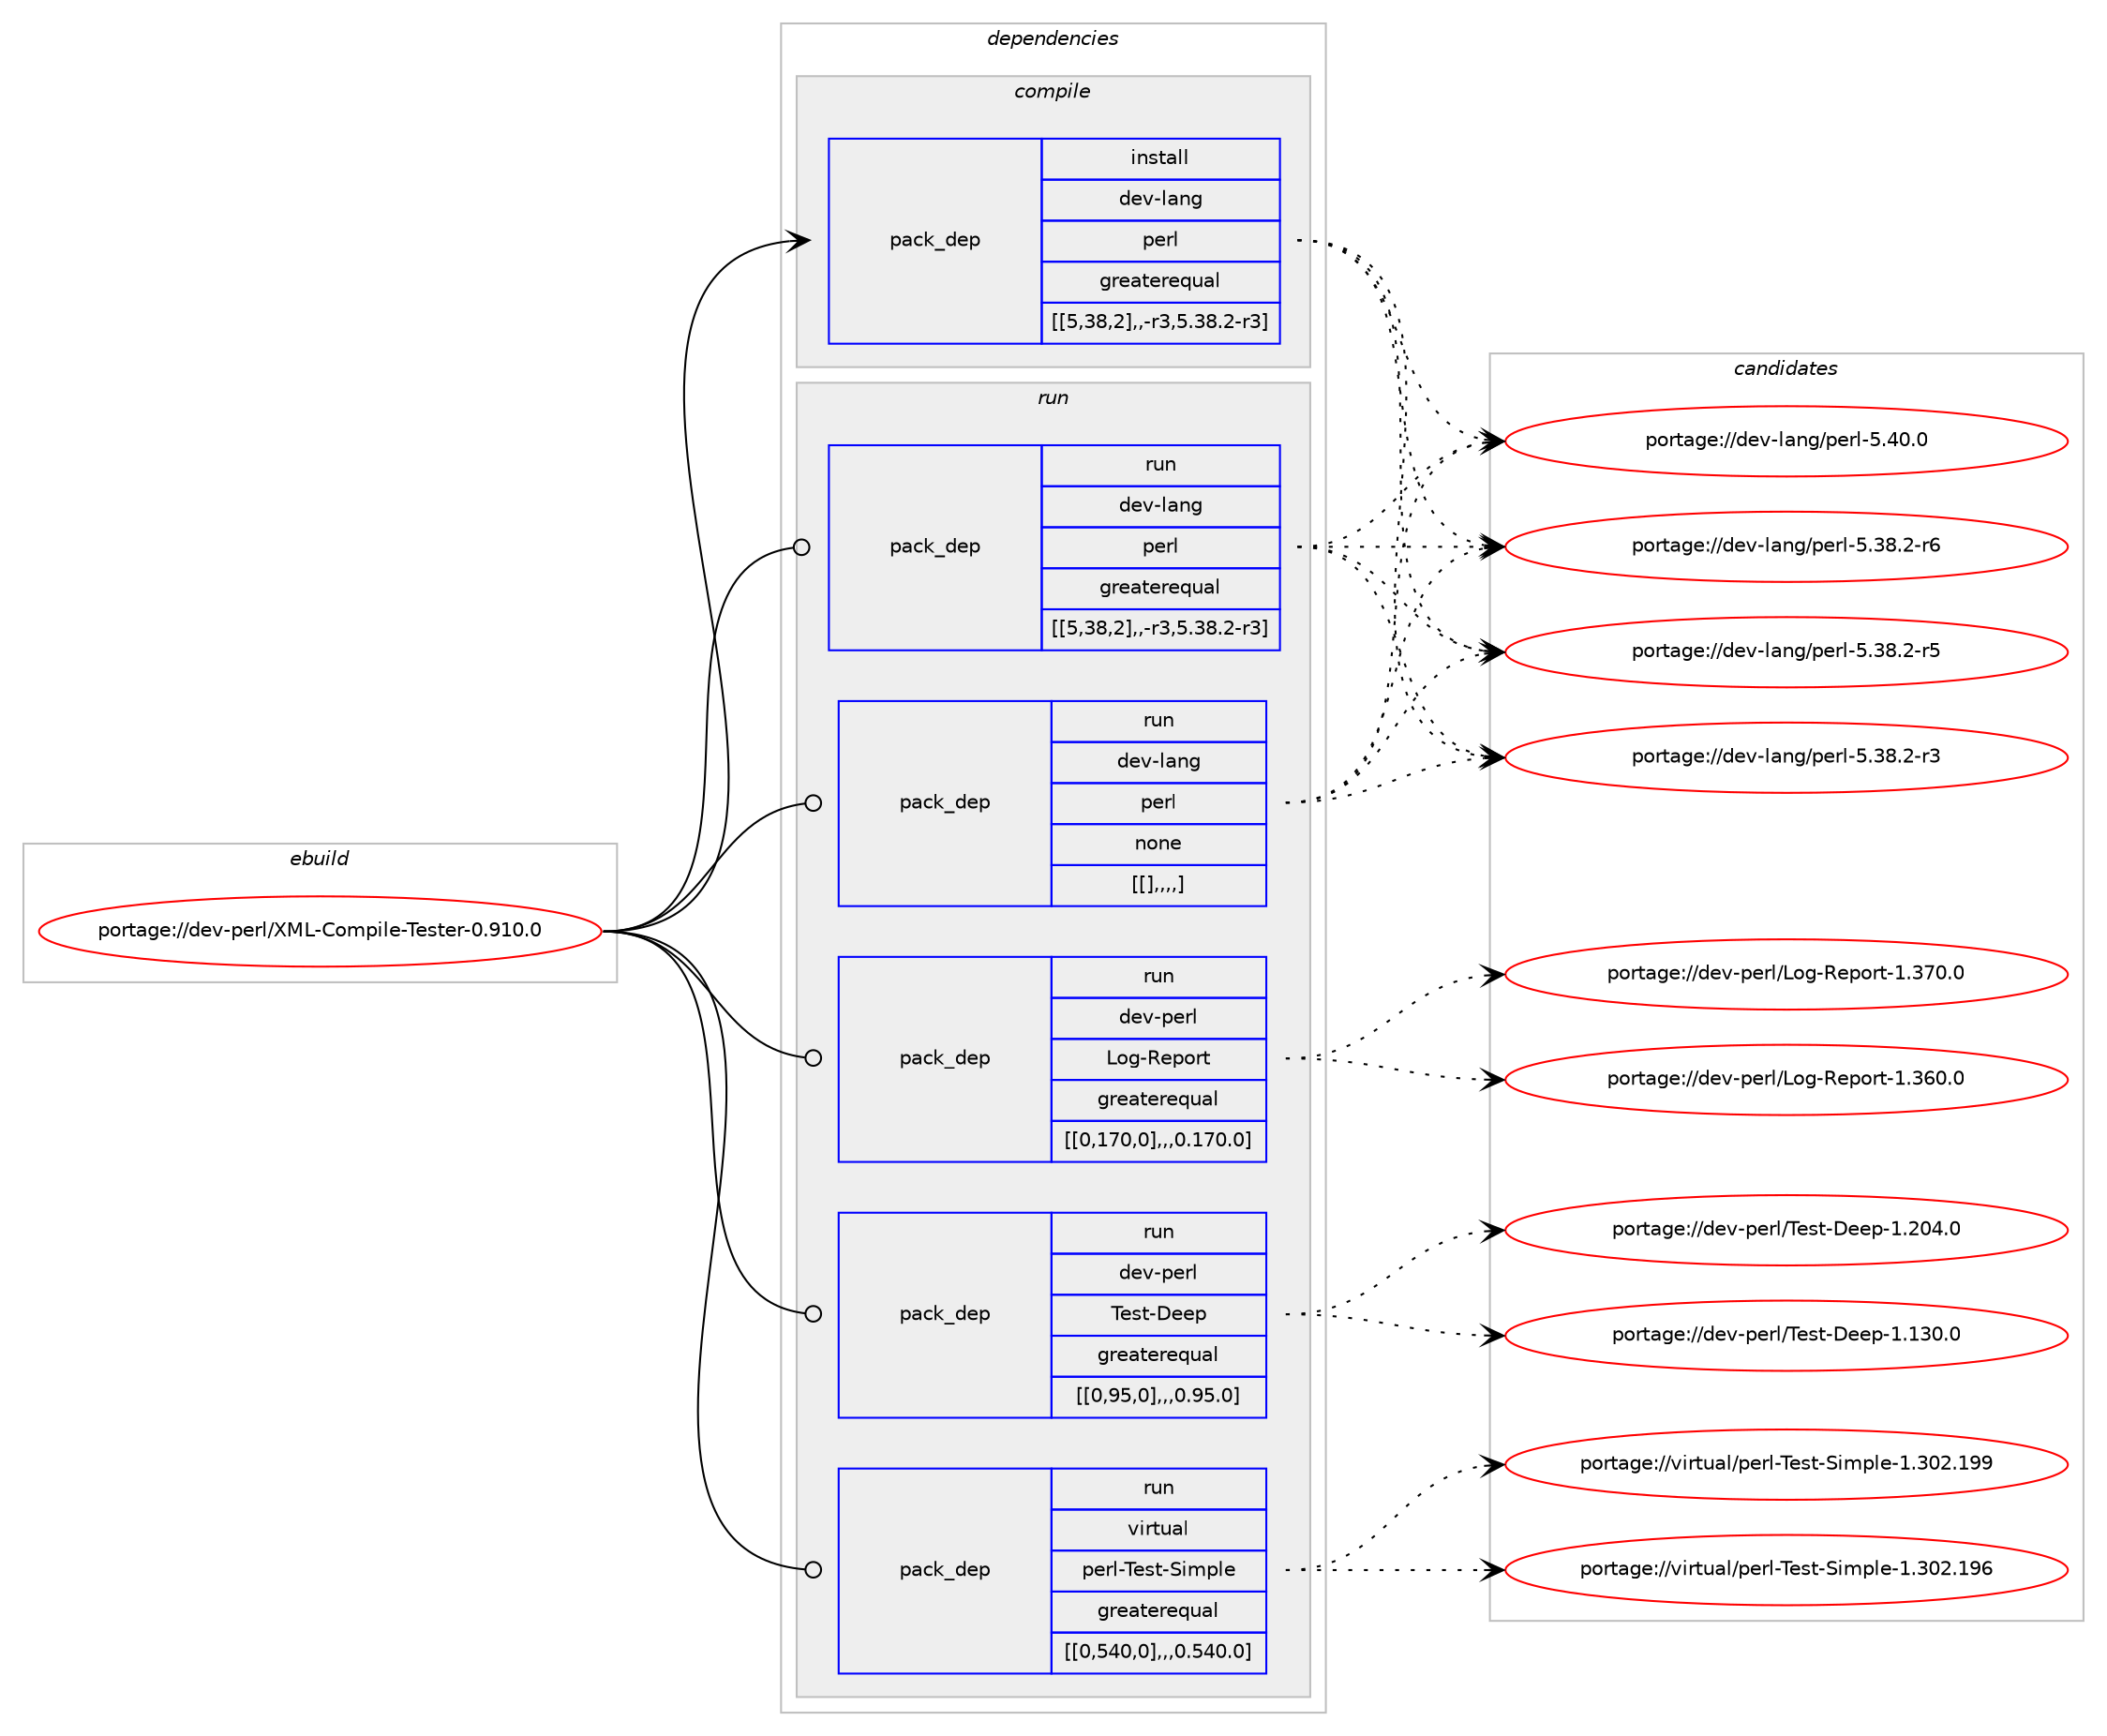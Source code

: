digraph prolog {

# *************
# Graph options
# *************

newrank=true;
concentrate=true;
compound=true;
graph [rankdir=LR,fontname=Helvetica,fontsize=10,ranksep=1.5];#, ranksep=2.5, nodesep=0.2];
edge  [arrowhead=vee];
node  [fontname=Helvetica,fontsize=10];

# **********
# The ebuild
# **********

subgraph cluster_leftcol {
color=gray;
label=<<i>ebuild</i>>;
id [label="portage://dev-perl/XML-Compile-Tester-0.910.0", color=red, width=4, href="../dev-perl/XML-Compile-Tester-0.910.0.svg"];
}

# ****************
# The dependencies
# ****************

subgraph cluster_midcol {
color=gray;
label=<<i>dependencies</i>>;
subgraph cluster_compile {
fillcolor="#eeeeee";
style=filled;
label=<<i>compile</i>>;
subgraph pack107888 {
dependency139677 [label=<<TABLE BORDER="0" CELLBORDER="1" CELLSPACING="0" CELLPADDING="4" WIDTH="220"><TR><TD ROWSPAN="6" CELLPADDING="30">pack_dep</TD></TR><TR><TD WIDTH="110">install</TD></TR><TR><TD>dev-lang</TD></TR><TR><TD>perl</TD></TR><TR><TD>greaterequal</TD></TR><TR><TD>[[5,38,2],,-r3,5.38.2-r3]</TD></TR></TABLE>>, shape=none, color=blue];
}
id:e -> dependency139677:w [weight=20,style="solid",arrowhead="vee"];
}
subgraph cluster_compileandrun {
fillcolor="#eeeeee";
style=filled;
label=<<i>compile and run</i>>;
}
subgraph cluster_run {
fillcolor="#eeeeee";
style=filled;
label=<<i>run</i>>;
subgraph pack107889 {
dependency139678 [label=<<TABLE BORDER="0" CELLBORDER="1" CELLSPACING="0" CELLPADDING="4" WIDTH="220"><TR><TD ROWSPAN="6" CELLPADDING="30">pack_dep</TD></TR><TR><TD WIDTH="110">run</TD></TR><TR><TD>dev-lang</TD></TR><TR><TD>perl</TD></TR><TR><TD>greaterequal</TD></TR><TR><TD>[[5,38,2],,-r3,5.38.2-r3]</TD></TR></TABLE>>, shape=none, color=blue];
}
id:e -> dependency139678:w [weight=20,style="solid",arrowhead="odot"];
subgraph pack107890 {
dependency139679 [label=<<TABLE BORDER="0" CELLBORDER="1" CELLSPACING="0" CELLPADDING="4" WIDTH="220"><TR><TD ROWSPAN="6" CELLPADDING="30">pack_dep</TD></TR><TR><TD WIDTH="110">run</TD></TR><TR><TD>dev-lang</TD></TR><TR><TD>perl</TD></TR><TR><TD>none</TD></TR><TR><TD>[[],,,,]</TD></TR></TABLE>>, shape=none, color=blue];
}
id:e -> dependency139679:w [weight=20,style="solid",arrowhead="odot"];
subgraph pack107891 {
dependency139680 [label=<<TABLE BORDER="0" CELLBORDER="1" CELLSPACING="0" CELLPADDING="4" WIDTH="220"><TR><TD ROWSPAN="6" CELLPADDING="30">pack_dep</TD></TR><TR><TD WIDTH="110">run</TD></TR><TR><TD>dev-perl</TD></TR><TR><TD>Log-Report</TD></TR><TR><TD>greaterequal</TD></TR><TR><TD>[[0,170,0],,,0.170.0]</TD></TR></TABLE>>, shape=none, color=blue];
}
id:e -> dependency139680:w [weight=20,style="solid",arrowhead="odot"];
subgraph pack107892 {
dependency139681 [label=<<TABLE BORDER="0" CELLBORDER="1" CELLSPACING="0" CELLPADDING="4" WIDTH="220"><TR><TD ROWSPAN="6" CELLPADDING="30">pack_dep</TD></TR><TR><TD WIDTH="110">run</TD></TR><TR><TD>dev-perl</TD></TR><TR><TD>Test-Deep</TD></TR><TR><TD>greaterequal</TD></TR><TR><TD>[[0,95,0],,,0.95.0]</TD></TR></TABLE>>, shape=none, color=blue];
}
id:e -> dependency139681:w [weight=20,style="solid",arrowhead="odot"];
subgraph pack107893 {
dependency139682 [label=<<TABLE BORDER="0" CELLBORDER="1" CELLSPACING="0" CELLPADDING="4" WIDTH="220"><TR><TD ROWSPAN="6" CELLPADDING="30">pack_dep</TD></TR><TR><TD WIDTH="110">run</TD></TR><TR><TD>virtual</TD></TR><TR><TD>perl-Test-Simple</TD></TR><TR><TD>greaterequal</TD></TR><TR><TD>[[0,540,0],,,0.540.0]</TD></TR></TABLE>>, shape=none, color=blue];
}
id:e -> dependency139682:w [weight=20,style="solid",arrowhead="odot"];
}
}

# **************
# The candidates
# **************

subgraph cluster_choices {
rank=same;
color=gray;
label=<<i>candidates</i>>;

subgraph choice107888 {
color=black;
nodesep=1;
choice10010111845108971101034711210111410845534652484648 [label="portage://dev-lang/perl-5.40.0", color=red, width=4,href="../dev-lang/perl-5.40.0.svg"];
choice100101118451089711010347112101114108455346515646504511454 [label="portage://dev-lang/perl-5.38.2-r6", color=red, width=4,href="../dev-lang/perl-5.38.2-r6.svg"];
choice100101118451089711010347112101114108455346515646504511453 [label="portage://dev-lang/perl-5.38.2-r5", color=red, width=4,href="../dev-lang/perl-5.38.2-r5.svg"];
choice100101118451089711010347112101114108455346515646504511451 [label="portage://dev-lang/perl-5.38.2-r3", color=red, width=4,href="../dev-lang/perl-5.38.2-r3.svg"];
dependency139677:e -> choice10010111845108971101034711210111410845534652484648:w [style=dotted,weight="100"];
dependency139677:e -> choice100101118451089711010347112101114108455346515646504511454:w [style=dotted,weight="100"];
dependency139677:e -> choice100101118451089711010347112101114108455346515646504511453:w [style=dotted,weight="100"];
dependency139677:e -> choice100101118451089711010347112101114108455346515646504511451:w [style=dotted,weight="100"];
}
subgraph choice107889 {
color=black;
nodesep=1;
choice10010111845108971101034711210111410845534652484648 [label="portage://dev-lang/perl-5.40.0", color=red, width=4,href="../dev-lang/perl-5.40.0.svg"];
choice100101118451089711010347112101114108455346515646504511454 [label="portage://dev-lang/perl-5.38.2-r6", color=red, width=4,href="../dev-lang/perl-5.38.2-r6.svg"];
choice100101118451089711010347112101114108455346515646504511453 [label="portage://dev-lang/perl-5.38.2-r5", color=red, width=4,href="../dev-lang/perl-5.38.2-r5.svg"];
choice100101118451089711010347112101114108455346515646504511451 [label="portage://dev-lang/perl-5.38.2-r3", color=red, width=4,href="../dev-lang/perl-5.38.2-r3.svg"];
dependency139678:e -> choice10010111845108971101034711210111410845534652484648:w [style=dotted,weight="100"];
dependency139678:e -> choice100101118451089711010347112101114108455346515646504511454:w [style=dotted,weight="100"];
dependency139678:e -> choice100101118451089711010347112101114108455346515646504511453:w [style=dotted,weight="100"];
dependency139678:e -> choice100101118451089711010347112101114108455346515646504511451:w [style=dotted,weight="100"];
}
subgraph choice107890 {
color=black;
nodesep=1;
choice10010111845108971101034711210111410845534652484648 [label="portage://dev-lang/perl-5.40.0", color=red, width=4,href="../dev-lang/perl-5.40.0.svg"];
choice100101118451089711010347112101114108455346515646504511454 [label="portage://dev-lang/perl-5.38.2-r6", color=red, width=4,href="../dev-lang/perl-5.38.2-r6.svg"];
choice100101118451089711010347112101114108455346515646504511453 [label="portage://dev-lang/perl-5.38.2-r5", color=red, width=4,href="../dev-lang/perl-5.38.2-r5.svg"];
choice100101118451089711010347112101114108455346515646504511451 [label="portage://dev-lang/perl-5.38.2-r3", color=red, width=4,href="../dev-lang/perl-5.38.2-r3.svg"];
dependency139679:e -> choice10010111845108971101034711210111410845534652484648:w [style=dotted,weight="100"];
dependency139679:e -> choice100101118451089711010347112101114108455346515646504511454:w [style=dotted,weight="100"];
dependency139679:e -> choice100101118451089711010347112101114108455346515646504511453:w [style=dotted,weight="100"];
dependency139679:e -> choice100101118451089711010347112101114108455346515646504511451:w [style=dotted,weight="100"];
}
subgraph choice107891 {
color=black;
nodesep=1;
choice10010111845112101114108477611110345821011121111141164549465155484648 [label="portage://dev-perl/Log-Report-1.370.0", color=red, width=4,href="../dev-perl/Log-Report-1.370.0.svg"];
choice10010111845112101114108477611110345821011121111141164549465154484648 [label="portage://dev-perl/Log-Report-1.360.0", color=red, width=4,href="../dev-perl/Log-Report-1.360.0.svg"];
dependency139680:e -> choice10010111845112101114108477611110345821011121111141164549465155484648:w [style=dotted,weight="100"];
dependency139680:e -> choice10010111845112101114108477611110345821011121111141164549465154484648:w [style=dotted,weight="100"];
}
subgraph choice107892 {
color=black;
nodesep=1;
choice10010111845112101114108478410111511645681011011124549465048524648 [label="portage://dev-perl/Test-Deep-1.204.0", color=red, width=4,href="../dev-perl/Test-Deep-1.204.0.svg"];
choice10010111845112101114108478410111511645681011011124549464951484648 [label="portage://dev-perl/Test-Deep-1.130.0", color=red, width=4,href="../dev-perl/Test-Deep-1.130.0.svg"];
dependency139681:e -> choice10010111845112101114108478410111511645681011011124549465048524648:w [style=dotted,weight="100"];
dependency139681:e -> choice10010111845112101114108478410111511645681011011124549464951484648:w [style=dotted,weight="100"];
}
subgraph choice107893 {
color=black;
nodesep=1;
choice11810511411611797108471121011141084584101115116458310510911210810145494651485046495757 [label="portage://virtual/perl-Test-Simple-1.302.199", color=red, width=4,href="../virtual/perl-Test-Simple-1.302.199.svg"];
choice11810511411611797108471121011141084584101115116458310510911210810145494651485046495754 [label="portage://virtual/perl-Test-Simple-1.302.196", color=red, width=4,href="../virtual/perl-Test-Simple-1.302.196.svg"];
dependency139682:e -> choice11810511411611797108471121011141084584101115116458310510911210810145494651485046495757:w [style=dotted,weight="100"];
dependency139682:e -> choice11810511411611797108471121011141084584101115116458310510911210810145494651485046495754:w [style=dotted,weight="100"];
}
}

}
